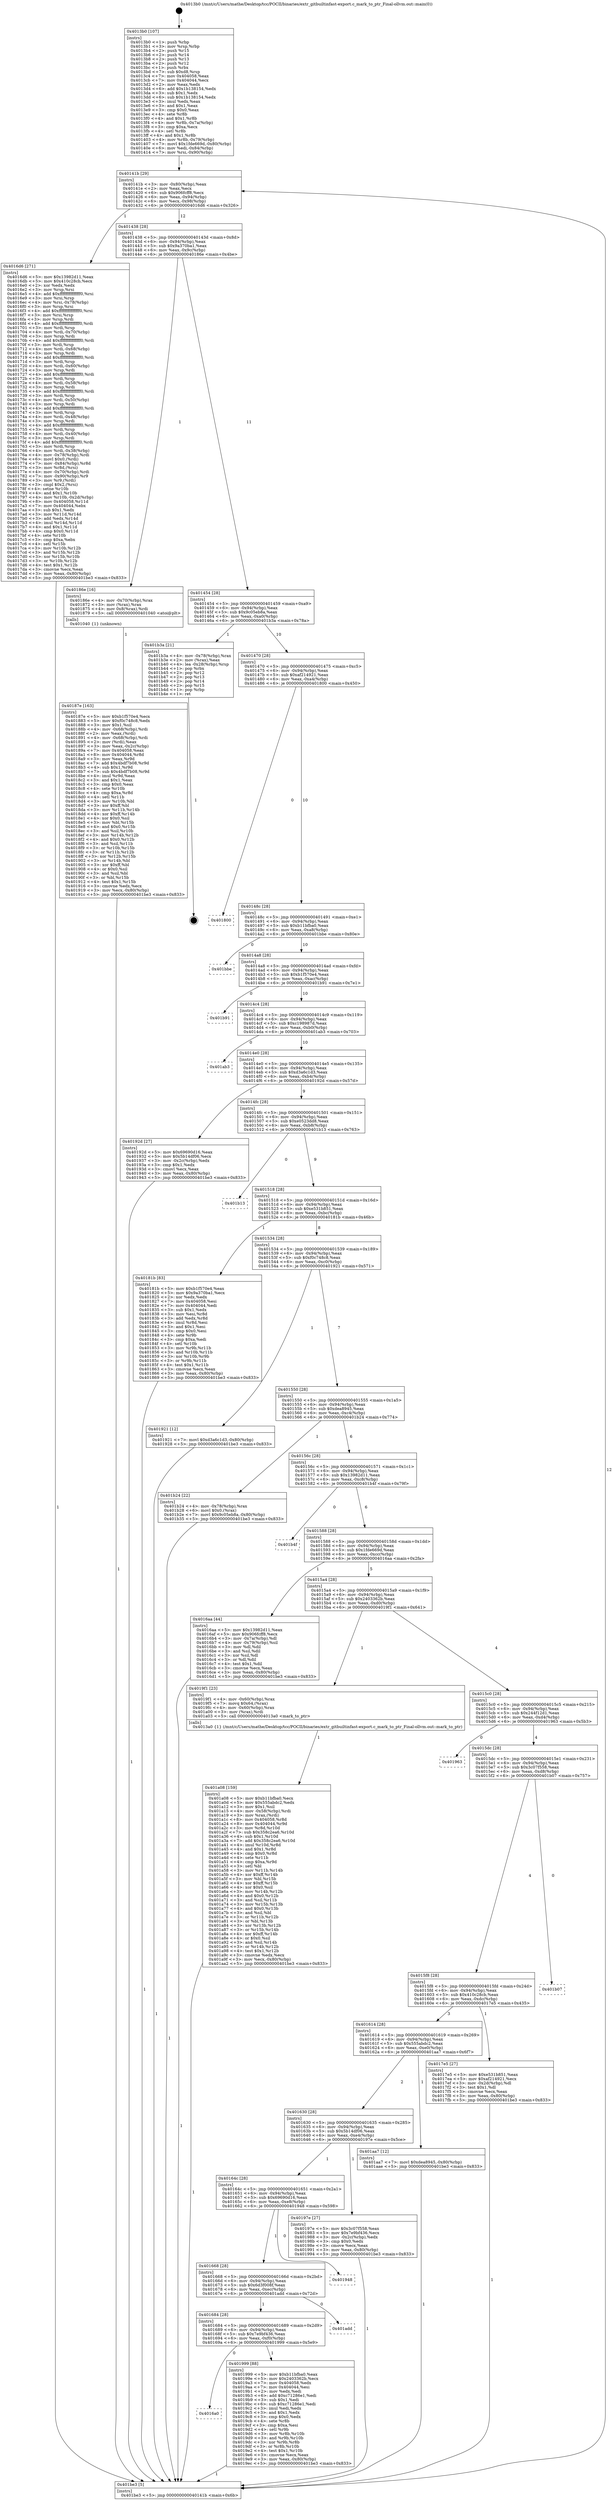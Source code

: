 digraph "0x4013b0" {
  label = "0x4013b0 (/mnt/c/Users/mathe/Desktop/tcc/POCII/binaries/extr_gitbuiltinfast-export.c_mark_to_ptr_Final-ollvm.out::main(0))"
  labelloc = "t"
  node[shape=record]

  Entry [label="",width=0.3,height=0.3,shape=circle,fillcolor=black,style=filled]
  "0x40141b" [label="{
     0x40141b [29]\l
     | [instrs]\l
     &nbsp;&nbsp;0x40141b \<+3\>: mov -0x80(%rbp),%eax\l
     &nbsp;&nbsp;0x40141e \<+2\>: mov %eax,%ecx\l
     &nbsp;&nbsp;0x401420 \<+6\>: sub $0x906fcff8,%ecx\l
     &nbsp;&nbsp;0x401426 \<+6\>: mov %eax,-0x94(%rbp)\l
     &nbsp;&nbsp;0x40142c \<+6\>: mov %ecx,-0x98(%rbp)\l
     &nbsp;&nbsp;0x401432 \<+6\>: je 00000000004016d6 \<main+0x326\>\l
  }"]
  "0x4016d6" [label="{
     0x4016d6 [271]\l
     | [instrs]\l
     &nbsp;&nbsp;0x4016d6 \<+5\>: mov $0x13982d11,%eax\l
     &nbsp;&nbsp;0x4016db \<+5\>: mov $0x410c28cb,%ecx\l
     &nbsp;&nbsp;0x4016e0 \<+2\>: xor %edx,%edx\l
     &nbsp;&nbsp;0x4016e2 \<+3\>: mov %rsp,%rsi\l
     &nbsp;&nbsp;0x4016e5 \<+4\>: add $0xfffffffffffffff0,%rsi\l
     &nbsp;&nbsp;0x4016e9 \<+3\>: mov %rsi,%rsp\l
     &nbsp;&nbsp;0x4016ec \<+4\>: mov %rsi,-0x78(%rbp)\l
     &nbsp;&nbsp;0x4016f0 \<+3\>: mov %rsp,%rsi\l
     &nbsp;&nbsp;0x4016f3 \<+4\>: add $0xfffffffffffffff0,%rsi\l
     &nbsp;&nbsp;0x4016f7 \<+3\>: mov %rsi,%rsp\l
     &nbsp;&nbsp;0x4016fa \<+3\>: mov %rsp,%rdi\l
     &nbsp;&nbsp;0x4016fd \<+4\>: add $0xfffffffffffffff0,%rdi\l
     &nbsp;&nbsp;0x401701 \<+3\>: mov %rdi,%rsp\l
     &nbsp;&nbsp;0x401704 \<+4\>: mov %rdi,-0x70(%rbp)\l
     &nbsp;&nbsp;0x401708 \<+3\>: mov %rsp,%rdi\l
     &nbsp;&nbsp;0x40170b \<+4\>: add $0xfffffffffffffff0,%rdi\l
     &nbsp;&nbsp;0x40170f \<+3\>: mov %rdi,%rsp\l
     &nbsp;&nbsp;0x401712 \<+4\>: mov %rdi,-0x68(%rbp)\l
     &nbsp;&nbsp;0x401716 \<+3\>: mov %rsp,%rdi\l
     &nbsp;&nbsp;0x401719 \<+4\>: add $0xfffffffffffffff0,%rdi\l
     &nbsp;&nbsp;0x40171d \<+3\>: mov %rdi,%rsp\l
     &nbsp;&nbsp;0x401720 \<+4\>: mov %rdi,-0x60(%rbp)\l
     &nbsp;&nbsp;0x401724 \<+3\>: mov %rsp,%rdi\l
     &nbsp;&nbsp;0x401727 \<+4\>: add $0xfffffffffffffff0,%rdi\l
     &nbsp;&nbsp;0x40172b \<+3\>: mov %rdi,%rsp\l
     &nbsp;&nbsp;0x40172e \<+4\>: mov %rdi,-0x58(%rbp)\l
     &nbsp;&nbsp;0x401732 \<+3\>: mov %rsp,%rdi\l
     &nbsp;&nbsp;0x401735 \<+4\>: add $0xfffffffffffffff0,%rdi\l
     &nbsp;&nbsp;0x401739 \<+3\>: mov %rdi,%rsp\l
     &nbsp;&nbsp;0x40173c \<+4\>: mov %rdi,-0x50(%rbp)\l
     &nbsp;&nbsp;0x401740 \<+3\>: mov %rsp,%rdi\l
     &nbsp;&nbsp;0x401743 \<+4\>: add $0xfffffffffffffff0,%rdi\l
     &nbsp;&nbsp;0x401747 \<+3\>: mov %rdi,%rsp\l
     &nbsp;&nbsp;0x40174a \<+4\>: mov %rdi,-0x48(%rbp)\l
     &nbsp;&nbsp;0x40174e \<+3\>: mov %rsp,%rdi\l
     &nbsp;&nbsp;0x401751 \<+4\>: add $0xfffffffffffffff0,%rdi\l
     &nbsp;&nbsp;0x401755 \<+3\>: mov %rdi,%rsp\l
     &nbsp;&nbsp;0x401758 \<+4\>: mov %rdi,-0x40(%rbp)\l
     &nbsp;&nbsp;0x40175c \<+3\>: mov %rsp,%rdi\l
     &nbsp;&nbsp;0x40175f \<+4\>: add $0xfffffffffffffff0,%rdi\l
     &nbsp;&nbsp;0x401763 \<+3\>: mov %rdi,%rsp\l
     &nbsp;&nbsp;0x401766 \<+4\>: mov %rdi,-0x38(%rbp)\l
     &nbsp;&nbsp;0x40176a \<+4\>: mov -0x78(%rbp),%rdi\l
     &nbsp;&nbsp;0x40176e \<+6\>: movl $0x0,(%rdi)\l
     &nbsp;&nbsp;0x401774 \<+7\>: mov -0x84(%rbp),%r8d\l
     &nbsp;&nbsp;0x40177b \<+3\>: mov %r8d,(%rsi)\l
     &nbsp;&nbsp;0x40177e \<+4\>: mov -0x70(%rbp),%rdi\l
     &nbsp;&nbsp;0x401782 \<+7\>: mov -0x90(%rbp),%r9\l
     &nbsp;&nbsp;0x401789 \<+3\>: mov %r9,(%rdi)\l
     &nbsp;&nbsp;0x40178c \<+3\>: cmpl $0x2,(%rsi)\l
     &nbsp;&nbsp;0x40178f \<+4\>: setne %r10b\l
     &nbsp;&nbsp;0x401793 \<+4\>: and $0x1,%r10b\l
     &nbsp;&nbsp;0x401797 \<+4\>: mov %r10b,-0x2d(%rbp)\l
     &nbsp;&nbsp;0x40179b \<+8\>: mov 0x404058,%r11d\l
     &nbsp;&nbsp;0x4017a3 \<+7\>: mov 0x404044,%ebx\l
     &nbsp;&nbsp;0x4017aa \<+3\>: sub $0x1,%edx\l
     &nbsp;&nbsp;0x4017ad \<+3\>: mov %r11d,%r14d\l
     &nbsp;&nbsp;0x4017b0 \<+3\>: add %edx,%r14d\l
     &nbsp;&nbsp;0x4017b3 \<+4\>: imul %r14d,%r11d\l
     &nbsp;&nbsp;0x4017b7 \<+4\>: and $0x1,%r11d\l
     &nbsp;&nbsp;0x4017bb \<+4\>: cmp $0x0,%r11d\l
     &nbsp;&nbsp;0x4017bf \<+4\>: sete %r10b\l
     &nbsp;&nbsp;0x4017c3 \<+3\>: cmp $0xa,%ebx\l
     &nbsp;&nbsp;0x4017c6 \<+4\>: setl %r15b\l
     &nbsp;&nbsp;0x4017ca \<+3\>: mov %r10b,%r12b\l
     &nbsp;&nbsp;0x4017cd \<+3\>: and %r15b,%r12b\l
     &nbsp;&nbsp;0x4017d0 \<+3\>: xor %r15b,%r10b\l
     &nbsp;&nbsp;0x4017d3 \<+3\>: or %r10b,%r12b\l
     &nbsp;&nbsp;0x4017d6 \<+4\>: test $0x1,%r12b\l
     &nbsp;&nbsp;0x4017da \<+3\>: cmovne %ecx,%eax\l
     &nbsp;&nbsp;0x4017dd \<+3\>: mov %eax,-0x80(%rbp)\l
     &nbsp;&nbsp;0x4017e0 \<+5\>: jmp 0000000000401be3 \<main+0x833\>\l
  }"]
  "0x401438" [label="{
     0x401438 [28]\l
     | [instrs]\l
     &nbsp;&nbsp;0x401438 \<+5\>: jmp 000000000040143d \<main+0x8d\>\l
     &nbsp;&nbsp;0x40143d \<+6\>: mov -0x94(%rbp),%eax\l
     &nbsp;&nbsp;0x401443 \<+5\>: sub $0x9a370ba1,%eax\l
     &nbsp;&nbsp;0x401448 \<+6\>: mov %eax,-0x9c(%rbp)\l
     &nbsp;&nbsp;0x40144e \<+6\>: je 000000000040186e \<main+0x4be\>\l
  }"]
  Exit [label="",width=0.3,height=0.3,shape=circle,fillcolor=black,style=filled,peripheries=2]
  "0x40186e" [label="{
     0x40186e [16]\l
     | [instrs]\l
     &nbsp;&nbsp;0x40186e \<+4\>: mov -0x70(%rbp),%rax\l
     &nbsp;&nbsp;0x401872 \<+3\>: mov (%rax),%rax\l
     &nbsp;&nbsp;0x401875 \<+4\>: mov 0x8(%rax),%rdi\l
     &nbsp;&nbsp;0x401879 \<+5\>: call 0000000000401040 \<atoi@plt\>\l
     | [calls]\l
     &nbsp;&nbsp;0x401040 \{1\} (unknown)\l
  }"]
  "0x401454" [label="{
     0x401454 [28]\l
     | [instrs]\l
     &nbsp;&nbsp;0x401454 \<+5\>: jmp 0000000000401459 \<main+0xa9\>\l
     &nbsp;&nbsp;0x401459 \<+6\>: mov -0x94(%rbp),%eax\l
     &nbsp;&nbsp;0x40145f \<+5\>: sub $0x9c05eb8a,%eax\l
     &nbsp;&nbsp;0x401464 \<+6\>: mov %eax,-0xa0(%rbp)\l
     &nbsp;&nbsp;0x40146a \<+6\>: je 0000000000401b3a \<main+0x78a\>\l
  }"]
  "0x401a08" [label="{
     0x401a08 [159]\l
     | [instrs]\l
     &nbsp;&nbsp;0x401a08 \<+5\>: mov $0xb11bfba0,%ecx\l
     &nbsp;&nbsp;0x401a0d \<+5\>: mov $0x555abdc2,%edx\l
     &nbsp;&nbsp;0x401a12 \<+3\>: mov $0x1,%sil\l
     &nbsp;&nbsp;0x401a15 \<+4\>: mov -0x58(%rbp),%rdi\l
     &nbsp;&nbsp;0x401a19 \<+3\>: mov %rax,(%rdi)\l
     &nbsp;&nbsp;0x401a1c \<+8\>: mov 0x404058,%r8d\l
     &nbsp;&nbsp;0x401a24 \<+8\>: mov 0x404044,%r9d\l
     &nbsp;&nbsp;0x401a2c \<+3\>: mov %r8d,%r10d\l
     &nbsp;&nbsp;0x401a2f \<+7\>: sub $0x358c2ea6,%r10d\l
     &nbsp;&nbsp;0x401a36 \<+4\>: sub $0x1,%r10d\l
     &nbsp;&nbsp;0x401a3a \<+7\>: add $0x358c2ea6,%r10d\l
     &nbsp;&nbsp;0x401a41 \<+4\>: imul %r10d,%r8d\l
     &nbsp;&nbsp;0x401a45 \<+4\>: and $0x1,%r8d\l
     &nbsp;&nbsp;0x401a49 \<+4\>: cmp $0x0,%r8d\l
     &nbsp;&nbsp;0x401a4d \<+4\>: sete %r11b\l
     &nbsp;&nbsp;0x401a51 \<+4\>: cmp $0xa,%r9d\l
     &nbsp;&nbsp;0x401a55 \<+3\>: setl %bl\l
     &nbsp;&nbsp;0x401a58 \<+3\>: mov %r11b,%r14b\l
     &nbsp;&nbsp;0x401a5b \<+4\>: xor $0xff,%r14b\l
     &nbsp;&nbsp;0x401a5f \<+3\>: mov %bl,%r15b\l
     &nbsp;&nbsp;0x401a62 \<+4\>: xor $0xff,%r15b\l
     &nbsp;&nbsp;0x401a66 \<+4\>: xor $0x0,%sil\l
     &nbsp;&nbsp;0x401a6a \<+3\>: mov %r14b,%r12b\l
     &nbsp;&nbsp;0x401a6d \<+4\>: and $0x0,%r12b\l
     &nbsp;&nbsp;0x401a71 \<+3\>: and %sil,%r11b\l
     &nbsp;&nbsp;0x401a74 \<+3\>: mov %r15b,%r13b\l
     &nbsp;&nbsp;0x401a77 \<+4\>: and $0x0,%r13b\l
     &nbsp;&nbsp;0x401a7b \<+3\>: and %sil,%bl\l
     &nbsp;&nbsp;0x401a7e \<+3\>: or %r11b,%r12b\l
     &nbsp;&nbsp;0x401a81 \<+3\>: or %bl,%r13b\l
     &nbsp;&nbsp;0x401a84 \<+3\>: xor %r13b,%r12b\l
     &nbsp;&nbsp;0x401a87 \<+3\>: or %r15b,%r14b\l
     &nbsp;&nbsp;0x401a8a \<+4\>: xor $0xff,%r14b\l
     &nbsp;&nbsp;0x401a8e \<+4\>: or $0x0,%sil\l
     &nbsp;&nbsp;0x401a92 \<+3\>: and %sil,%r14b\l
     &nbsp;&nbsp;0x401a95 \<+3\>: or %r14b,%r12b\l
     &nbsp;&nbsp;0x401a98 \<+4\>: test $0x1,%r12b\l
     &nbsp;&nbsp;0x401a9c \<+3\>: cmovne %edx,%ecx\l
     &nbsp;&nbsp;0x401a9f \<+3\>: mov %ecx,-0x80(%rbp)\l
     &nbsp;&nbsp;0x401aa2 \<+5\>: jmp 0000000000401be3 \<main+0x833\>\l
  }"]
  "0x401b3a" [label="{
     0x401b3a [21]\l
     | [instrs]\l
     &nbsp;&nbsp;0x401b3a \<+4\>: mov -0x78(%rbp),%rax\l
     &nbsp;&nbsp;0x401b3e \<+2\>: mov (%rax),%eax\l
     &nbsp;&nbsp;0x401b40 \<+4\>: lea -0x28(%rbp),%rsp\l
     &nbsp;&nbsp;0x401b44 \<+1\>: pop %rbx\l
     &nbsp;&nbsp;0x401b45 \<+2\>: pop %r12\l
     &nbsp;&nbsp;0x401b47 \<+2\>: pop %r13\l
     &nbsp;&nbsp;0x401b49 \<+2\>: pop %r14\l
     &nbsp;&nbsp;0x401b4b \<+2\>: pop %r15\l
     &nbsp;&nbsp;0x401b4d \<+1\>: pop %rbp\l
     &nbsp;&nbsp;0x401b4e \<+1\>: ret\l
  }"]
  "0x401470" [label="{
     0x401470 [28]\l
     | [instrs]\l
     &nbsp;&nbsp;0x401470 \<+5\>: jmp 0000000000401475 \<main+0xc5\>\l
     &nbsp;&nbsp;0x401475 \<+6\>: mov -0x94(%rbp),%eax\l
     &nbsp;&nbsp;0x40147b \<+5\>: sub $0xaf214921,%eax\l
     &nbsp;&nbsp;0x401480 \<+6\>: mov %eax,-0xa4(%rbp)\l
     &nbsp;&nbsp;0x401486 \<+6\>: je 0000000000401800 \<main+0x450\>\l
  }"]
  "0x4016a0" [label="{
     0x4016a0\l
  }", style=dashed]
  "0x401800" [label="{
     0x401800\l
  }", style=dashed]
  "0x40148c" [label="{
     0x40148c [28]\l
     | [instrs]\l
     &nbsp;&nbsp;0x40148c \<+5\>: jmp 0000000000401491 \<main+0xe1\>\l
     &nbsp;&nbsp;0x401491 \<+6\>: mov -0x94(%rbp),%eax\l
     &nbsp;&nbsp;0x401497 \<+5\>: sub $0xb11bfba0,%eax\l
     &nbsp;&nbsp;0x40149c \<+6\>: mov %eax,-0xa8(%rbp)\l
     &nbsp;&nbsp;0x4014a2 \<+6\>: je 0000000000401bbe \<main+0x80e\>\l
  }"]
  "0x401999" [label="{
     0x401999 [88]\l
     | [instrs]\l
     &nbsp;&nbsp;0x401999 \<+5\>: mov $0xb11bfba0,%eax\l
     &nbsp;&nbsp;0x40199e \<+5\>: mov $0x2403362b,%ecx\l
     &nbsp;&nbsp;0x4019a3 \<+7\>: mov 0x404058,%edx\l
     &nbsp;&nbsp;0x4019aa \<+7\>: mov 0x404044,%esi\l
     &nbsp;&nbsp;0x4019b1 \<+2\>: mov %edx,%edi\l
     &nbsp;&nbsp;0x4019b3 \<+6\>: add $0xc71286e1,%edi\l
     &nbsp;&nbsp;0x4019b9 \<+3\>: sub $0x1,%edi\l
     &nbsp;&nbsp;0x4019bc \<+6\>: sub $0xc71286e1,%edi\l
     &nbsp;&nbsp;0x4019c2 \<+3\>: imul %edi,%edx\l
     &nbsp;&nbsp;0x4019c5 \<+3\>: and $0x1,%edx\l
     &nbsp;&nbsp;0x4019c8 \<+3\>: cmp $0x0,%edx\l
     &nbsp;&nbsp;0x4019cb \<+4\>: sete %r8b\l
     &nbsp;&nbsp;0x4019cf \<+3\>: cmp $0xa,%esi\l
     &nbsp;&nbsp;0x4019d2 \<+4\>: setl %r9b\l
     &nbsp;&nbsp;0x4019d6 \<+3\>: mov %r8b,%r10b\l
     &nbsp;&nbsp;0x4019d9 \<+3\>: and %r9b,%r10b\l
     &nbsp;&nbsp;0x4019dc \<+3\>: xor %r9b,%r8b\l
     &nbsp;&nbsp;0x4019df \<+3\>: or %r8b,%r10b\l
     &nbsp;&nbsp;0x4019e2 \<+4\>: test $0x1,%r10b\l
     &nbsp;&nbsp;0x4019e6 \<+3\>: cmovne %ecx,%eax\l
     &nbsp;&nbsp;0x4019e9 \<+3\>: mov %eax,-0x80(%rbp)\l
     &nbsp;&nbsp;0x4019ec \<+5\>: jmp 0000000000401be3 \<main+0x833\>\l
  }"]
  "0x401bbe" [label="{
     0x401bbe\l
  }", style=dashed]
  "0x4014a8" [label="{
     0x4014a8 [28]\l
     | [instrs]\l
     &nbsp;&nbsp;0x4014a8 \<+5\>: jmp 00000000004014ad \<main+0xfd\>\l
     &nbsp;&nbsp;0x4014ad \<+6\>: mov -0x94(%rbp),%eax\l
     &nbsp;&nbsp;0x4014b3 \<+5\>: sub $0xb1f570e4,%eax\l
     &nbsp;&nbsp;0x4014b8 \<+6\>: mov %eax,-0xac(%rbp)\l
     &nbsp;&nbsp;0x4014be \<+6\>: je 0000000000401b91 \<main+0x7e1\>\l
  }"]
  "0x401684" [label="{
     0x401684 [28]\l
     | [instrs]\l
     &nbsp;&nbsp;0x401684 \<+5\>: jmp 0000000000401689 \<main+0x2d9\>\l
     &nbsp;&nbsp;0x401689 \<+6\>: mov -0x94(%rbp),%eax\l
     &nbsp;&nbsp;0x40168f \<+5\>: sub $0x7e9bf436,%eax\l
     &nbsp;&nbsp;0x401694 \<+6\>: mov %eax,-0xf0(%rbp)\l
     &nbsp;&nbsp;0x40169a \<+6\>: je 0000000000401999 \<main+0x5e9\>\l
  }"]
  "0x401b91" [label="{
     0x401b91\l
  }", style=dashed]
  "0x4014c4" [label="{
     0x4014c4 [28]\l
     | [instrs]\l
     &nbsp;&nbsp;0x4014c4 \<+5\>: jmp 00000000004014c9 \<main+0x119\>\l
     &nbsp;&nbsp;0x4014c9 \<+6\>: mov -0x94(%rbp),%eax\l
     &nbsp;&nbsp;0x4014cf \<+5\>: sub $0xc198987d,%eax\l
     &nbsp;&nbsp;0x4014d4 \<+6\>: mov %eax,-0xb0(%rbp)\l
     &nbsp;&nbsp;0x4014da \<+6\>: je 0000000000401ab3 \<main+0x703\>\l
  }"]
  "0x401add" [label="{
     0x401add\l
  }", style=dashed]
  "0x401ab3" [label="{
     0x401ab3\l
  }", style=dashed]
  "0x4014e0" [label="{
     0x4014e0 [28]\l
     | [instrs]\l
     &nbsp;&nbsp;0x4014e0 \<+5\>: jmp 00000000004014e5 \<main+0x135\>\l
     &nbsp;&nbsp;0x4014e5 \<+6\>: mov -0x94(%rbp),%eax\l
     &nbsp;&nbsp;0x4014eb \<+5\>: sub $0xd3a6c1d3,%eax\l
     &nbsp;&nbsp;0x4014f0 \<+6\>: mov %eax,-0xb4(%rbp)\l
     &nbsp;&nbsp;0x4014f6 \<+6\>: je 000000000040192d \<main+0x57d\>\l
  }"]
  "0x401668" [label="{
     0x401668 [28]\l
     | [instrs]\l
     &nbsp;&nbsp;0x401668 \<+5\>: jmp 000000000040166d \<main+0x2bd\>\l
     &nbsp;&nbsp;0x40166d \<+6\>: mov -0x94(%rbp),%eax\l
     &nbsp;&nbsp;0x401673 \<+5\>: sub $0x6d3f008f,%eax\l
     &nbsp;&nbsp;0x401678 \<+6\>: mov %eax,-0xec(%rbp)\l
     &nbsp;&nbsp;0x40167e \<+6\>: je 0000000000401add \<main+0x72d\>\l
  }"]
  "0x40192d" [label="{
     0x40192d [27]\l
     | [instrs]\l
     &nbsp;&nbsp;0x40192d \<+5\>: mov $0x69690d16,%eax\l
     &nbsp;&nbsp;0x401932 \<+5\>: mov $0x5b14df06,%ecx\l
     &nbsp;&nbsp;0x401937 \<+3\>: mov -0x2c(%rbp),%edx\l
     &nbsp;&nbsp;0x40193a \<+3\>: cmp $0x1,%edx\l
     &nbsp;&nbsp;0x40193d \<+3\>: cmovl %ecx,%eax\l
     &nbsp;&nbsp;0x401940 \<+3\>: mov %eax,-0x80(%rbp)\l
     &nbsp;&nbsp;0x401943 \<+5\>: jmp 0000000000401be3 \<main+0x833\>\l
  }"]
  "0x4014fc" [label="{
     0x4014fc [28]\l
     | [instrs]\l
     &nbsp;&nbsp;0x4014fc \<+5\>: jmp 0000000000401501 \<main+0x151\>\l
     &nbsp;&nbsp;0x401501 \<+6\>: mov -0x94(%rbp),%eax\l
     &nbsp;&nbsp;0x401507 \<+5\>: sub $0xe0523dd8,%eax\l
     &nbsp;&nbsp;0x40150c \<+6\>: mov %eax,-0xb8(%rbp)\l
     &nbsp;&nbsp;0x401512 \<+6\>: je 0000000000401b13 \<main+0x763\>\l
  }"]
  "0x401948" [label="{
     0x401948\l
  }", style=dashed]
  "0x401b13" [label="{
     0x401b13\l
  }", style=dashed]
  "0x401518" [label="{
     0x401518 [28]\l
     | [instrs]\l
     &nbsp;&nbsp;0x401518 \<+5\>: jmp 000000000040151d \<main+0x16d\>\l
     &nbsp;&nbsp;0x40151d \<+6\>: mov -0x94(%rbp),%eax\l
     &nbsp;&nbsp;0x401523 \<+5\>: sub $0xe531b851,%eax\l
     &nbsp;&nbsp;0x401528 \<+6\>: mov %eax,-0xbc(%rbp)\l
     &nbsp;&nbsp;0x40152e \<+6\>: je 000000000040181b \<main+0x46b\>\l
  }"]
  "0x40164c" [label="{
     0x40164c [28]\l
     | [instrs]\l
     &nbsp;&nbsp;0x40164c \<+5\>: jmp 0000000000401651 \<main+0x2a1\>\l
     &nbsp;&nbsp;0x401651 \<+6\>: mov -0x94(%rbp),%eax\l
     &nbsp;&nbsp;0x401657 \<+5\>: sub $0x69690d16,%eax\l
     &nbsp;&nbsp;0x40165c \<+6\>: mov %eax,-0xe8(%rbp)\l
     &nbsp;&nbsp;0x401662 \<+6\>: je 0000000000401948 \<main+0x598\>\l
  }"]
  "0x40181b" [label="{
     0x40181b [83]\l
     | [instrs]\l
     &nbsp;&nbsp;0x40181b \<+5\>: mov $0xb1f570e4,%eax\l
     &nbsp;&nbsp;0x401820 \<+5\>: mov $0x9a370ba1,%ecx\l
     &nbsp;&nbsp;0x401825 \<+2\>: xor %edx,%edx\l
     &nbsp;&nbsp;0x401827 \<+7\>: mov 0x404058,%esi\l
     &nbsp;&nbsp;0x40182e \<+7\>: mov 0x404044,%edi\l
     &nbsp;&nbsp;0x401835 \<+3\>: sub $0x1,%edx\l
     &nbsp;&nbsp;0x401838 \<+3\>: mov %esi,%r8d\l
     &nbsp;&nbsp;0x40183b \<+3\>: add %edx,%r8d\l
     &nbsp;&nbsp;0x40183e \<+4\>: imul %r8d,%esi\l
     &nbsp;&nbsp;0x401842 \<+3\>: and $0x1,%esi\l
     &nbsp;&nbsp;0x401845 \<+3\>: cmp $0x0,%esi\l
     &nbsp;&nbsp;0x401848 \<+4\>: sete %r9b\l
     &nbsp;&nbsp;0x40184c \<+3\>: cmp $0xa,%edi\l
     &nbsp;&nbsp;0x40184f \<+4\>: setl %r10b\l
     &nbsp;&nbsp;0x401853 \<+3\>: mov %r9b,%r11b\l
     &nbsp;&nbsp;0x401856 \<+3\>: and %r10b,%r11b\l
     &nbsp;&nbsp;0x401859 \<+3\>: xor %r10b,%r9b\l
     &nbsp;&nbsp;0x40185c \<+3\>: or %r9b,%r11b\l
     &nbsp;&nbsp;0x40185f \<+4\>: test $0x1,%r11b\l
     &nbsp;&nbsp;0x401863 \<+3\>: cmovne %ecx,%eax\l
     &nbsp;&nbsp;0x401866 \<+3\>: mov %eax,-0x80(%rbp)\l
     &nbsp;&nbsp;0x401869 \<+5\>: jmp 0000000000401be3 \<main+0x833\>\l
  }"]
  "0x401534" [label="{
     0x401534 [28]\l
     | [instrs]\l
     &nbsp;&nbsp;0x401534 \<+5\>: jmp 0000000000401539 \<main+0x189\>\l
     &nbsp;&nbsp;0x401539 \<+6\>: mov -0x94(%rbp),%eax\l
     &nbsp;&nbsp;0x40153f \<+5\>: sub $0xf0c748c8,%eax\l
     &nbsp;&nbsp;0x401544 \<+6\>: mov %eax,-0xc0(%rbp)\l
     &nbsp;&nbsp;0x40154a \<+6\>: je 0000000000401921 \<main+0x571\>\l
  }"]
  "0x40197e" [label="{
     0x40197e [27]\l
     | [instrs]\l
     &nbsp;&nbsp;0x40197e \<+5\>: mov $0x3c07f558,%eax\l
     &nbsp;&nbsp;0x401983 \<+5\>: mov $0x7e9bf436,%ecx\l
     &nbsp;&nbsp;0x401988 \<+3\>: mov -0x2c(%rbp),%edx\l
     &nbsp;&nbsp;0x40198b \<+3\>: cmp $0x0,%edx\l
     &nbsp;&nbsp;0x40198e \<+3\>: cmove %ecx,%eax\l
     &nbsp;&nbsp;0x401991 \<+3\>: mov %eax,-0x80(%rbp)\l
     &nbsp;&nbsp;0x401994 \<+5\>: jmp 0000000000401be3 \<main+0x833\>\l
  }"]
  "0x401921" [label="{
     0x401921 [12]\l
     | [instrs]\l
     &nbsp;&nbsp;0x401921 \<+7\>: movl $0xd3a6c1d3,-0x80(%rbp)\l
     &nbsp;&nbsp;0x401928 \<+5\>: jmp 0000000000401be3 \<main+0x833\>\l
  }"]
  "0x401550" [label="{
     0x401550 [28]\l
     | [instrs]\l
     &nbsp;&nbsp;0x401550 \<+5\>: jmp 0000000000401555 \<main+0x1a5\>\l
     &nbsp;&nbsp;0x401555 \<+6\>: mov -0x94(%rbp),%eax\l
     &nbsp;&nbsp;0x40155b \<+5\>: sub $0xdea8945,%eax\l
     &nbsp;&nbsp;0x401560 \<+6\>: mov %eax,-0xc4(%rbp)\l
     &nbsp;&nbsp;0x401566 \<+6\>: je 0000000000401b24 \<main+0x774\>\l
  }"]
  "0x401630" [label="{
     0x401630 [28]\l
     | [instrs]\l
     &nbsp;&nbsp;0x401630 \<+5\>: jmp 0000000000401635 \<main+0x285\>\l
     &nbsp;&nbsp;0x401635 \<+6\>: mov -0x94(%rbp),%eax\l
     &nbsp;&nbsp;0x40163b \<+5\>: sub $0x5b14df06,%eax\l
     &nbsp;&nbsp;0x401640 \<+6\>: mov %eax,-0xe4(%rbp)\l
     &nbsp;&nbsp;0x401646 \<+6\>: je 000000000040197e \<main+0x5ce\>\l
  }"]
  "0x401b24" [label="{
     0x401b24 [22]\l
     | [instrs]\l
     &nbsp;&nbsp;0x401b24 \<+4\>: mov -0x78(%rbp),%rax\l
     &nbsp;&nbsp;0x401b28 \<+6\>: movl $0x0,(%rax)\l
     &nbsp;&nbsp;0x401b2e \<+7\>: movl $0x9c05eb8a,-0x80(%rbp)\l
     &nbsp;&nbsp;0x401b35 \<+5\>: jmp 0000000000401be3 \<main+0x833\>\l
  }"]
  "0x40156c" [label="{
     0x40156c [28]\l
     | [instrs]\l
     &nbsp;&nbsp;0x40156c \<+5\>: jmp 0000000000401571 \<main+0x1c1\>\l
     &nbsp;&nbsp;0x401571 \<+6\>: mov -0x94(%rbp),%eax\l
     &nbsp;&nbsp;0x401577 \<+5\>: sub $0x13982d11,%eax\l
     &nbsp;&nbsp;0x40157c \<+6\>: mov %eax,-0xc8(%rbp)\l
     &nbsp;&nbsp;0x401582 \<+6\>: je 0000000000401b4f \<main+0x79f\>\l
  }"]
  "0x401aa7" [label="{
     0x401aa7 [12]\l
     | [instrs]\l
     &nbsp;&nbsp;0x401aa7 \<+7\>: movl $0xdea8945,-0x80(%rbp)\l
     &nbsp;&nbsp;0x401aae \<+5\>: jmp 0000000000401be3 \<main+0x833\>\l
  }"]
  "0x401b4f" [label="{
     0x401b4f\l
  }", style=dashed]
  "0x401588" [label="{
     0x401588 [28]\l
     | [instrs]\l
     &nbsp;&nbsp;0x401588 \<+5\>: jmp 000000000040158d \<main+0x1dd\>\l
     &nbsp;&nbsp;0x40158d \<+6\>: mov -0x94(%rbp),%eax\l
     &nbsp;&nbsp;0x401593 \<+5\>: sub $0x1fde669d,%eax\l
     &nbsp;&nbsp;0x401598 \<+6\>: mov %eax,-0xcc(%rbp)\l
     &nbsp;&nbsp;0x40159e \<+6\>: je 00000000004016aa \<main+0x2fa\>\l
  }"]
  "0x40187e" [label="{
     0x40187e [163]\l
     | [instrs]\l
     &nbsp;&nbsp;0x40187e \<+5\>: mov $0xb1f570e4,%ecx\l
     &nbsp;&nbsp;0x401883 \<+5\>: mov $0xf0c748c8,%edx\l
     &nbsp;&nbsp;0x401888 \<+3\>: mov $0x1,%sil\l
     &nbsp;&nbsp;0x40188b \<+4\>: mov -0x68(%rbp),%rdi\l
     &nbsp;&nbsp;0x40188f \<+2\>: mov %eax,(%rdi)\l
     &nbsp;&nbsp;0x401891 \<+4\>: mov -0x68(%rbp),%rdi\l
     &nbsp;&nbsp;0x401895 \<+2\>: mov (%rdi),%eax\l
     &nbsp;&nbsp;0x401897 \<+3\>: mov %eax,-0x2c(%rbp)\l
     &nbsp;&nbsp;0x40189a \<+7\>: mov 0x404058,%eax\l
     &nbsp;&nbsp;0x4018a1 \<+8\>: mov 0x404044,%r8d\l
     &nbsp;&nbsp;0x4018a9 \<+3\>: mov %eax,%r9d\l
     &nbsp;&nbsp;0x4018ac \<+7\>: add $0x4bdf7b08,%r9d\l
     &nbsp;&nbsp;0x4018b3 \<+4\>: sub $0x1,%r9d\l
     &nbsp;&nbsp;0x4018b7 \<+7\>: sub $0x4bdf7b08,%r9d\l
     &nbsp;&nbsp;0x4018be \<+4\>: imul %r9d,%eax\l
     &nbsp;&nbsp;0x4018c2 \<+3\>: and $0x1,%eax\l
     &nbsp;&nbsp;0x4018c5 \<+3\>: cmp $0x0,%eax\l
     &nbsp;&nbsp;0x4018c8 \<+4\>: sete %r10b\l
     &nbsp;&nbsp;0x4018cc \<+4\>: cmp $0xa,%r8d\l
     &nbsp;&nbsp;0x4018d0 \<+4\>: setl %r11b\l
     &nbsp;&nbsp;0x4018d4 \<+3\>: mov %r10b,%bl\l
     &nbsp;&nbsp;0x4018d7 \<+3\>: xor $0xff,%bl\l
     &nbsp;&nbsp;0x4018da \<+3\>: mov %r11b,%r14b\l
     &nbsp;&nbsp;0x4018dd \<+4\>: xor $0xff,%r14b\l
     &nbsp;&nbsp;0x4018e1 \<+4\>: xor $0x0,%sil\l
     &nbsp;&nbsp;0x4018e5 \<+3\>: mov %bl,%r15b\l
     &nbsp;&nbsp;0x4018e8 \<+4\>: and $0x0,%r15b\l
     &nbsp;&nbsp;0x4018ec \<+3\>: and %sil,%r10b\l
     &nbsp;&nbsp;0x4018ef \<+3\>: mov %r14b,%r12b\l
     &nbsp;&nbsp;0x4018f2 \<+4\>: and $0x0,%r12b\l
     &nbsp;&nbsp;0x4018f6 \<+3\>: and %sil,%r11b\l
     &nbsp;&nbsp;0x4018f9 \<+3\>: or %r10b,%r15b\l
     &nbsp;&nbsp;0x4018fc \<+3\>: or %r11b,%r12b\l
     &nbsp;&nbsp;0x4018ff \<+3\>: xor %r12b,%r15b\l
     &nbsp;&nbsp;0x401902 \<+3\>: or %r14b,%bl\l
     &nbsp;&nbsp;0x401905 \<+3\>: xor $0xff,%bl\l
     &nbsp;&nbsp;0x401908 \<+4\>: or $0x0,%sil\l
     &nbsp;&nbsp;0x40190c \<+3\>: and %sil,%bl\l
     &nbsp;&nbsp;0x40190f \<+3\>: or %bl,%r15b\l
     &nbsp;&nbsp;0x401912 \<+4\>: test $0x1,%r15b\l
     &nbsp;&nbsp;0x401916 \<+3\>: cmovne %edx,%ecx\l
     &nbsp;&nbsp;0x401919 \<+3\>: mov %ecx,-0x80(%rbp)\l
     &nbsp;&nbsp;0x40191c \<+5\>: jmp 0000000000401be3 \<main+0x833\>\l
  }"]
  "0x4016aa" [label="{
     0x4016aa [44]\l
     | [instrs]\l
     &nbsp;&nbsp;0x4016aa \<+5\>: mov $0x13982d11,%eax\l
     &nbsp;&nbsp;0x4016af \<+5\>: mov $0x906fcff8,%ecx\l
     &nbsp;&nbsp;0x4016b4 \<+3\>: mov -0x7a(%rbp),%dl\l
     &nbsp;&nbsp;0x4016b7 \<+4\>: mov -0x79(%rbp),%sil\l
     &nbsp;&nbsp;0x4016bb \<+3\>: mov %dl,%dil\l
     &nbsp;&nbsp;0x4016be \<+3\>: and %sil,%dil\l
     &nbsp;&nbsp;0x4016c1 \<+3\>: xor %sil,%dl\l
     &nbsp;&nbsp;0x4016c4 \<+3\>: or %dl,%dil\l
     &nbsp;&nbsp;0x4016c7 \<+4\>: test $0x1,%dil\l
     &nbsp;&nbsp;0x4016cb \<+3\>: cmovne %ecx,%eax\l
     &nbsp;&nbsp;0x4016ce \<+3\>: mov %eax,-0x80(%rbp)\l
     &nbsp;&nbsp;0x4016d1 \<+5\>: jmp 0000000000401be3 \<main+0x833\>\l
  }"]
  "0x4015a4" [label="{
     0x4015a4 [28]\l
     | [instrs]\l
     &nbsp;&nbsp;0x4015a4 \<+5\>: jmp 00000000004015a9 \<main+0x1f9\>\l
     &nbsp;&nbsp;0x4015a9 \<+6\>: mov -0x94(%rbp),%eax\l
     &nbsp;&nbsp;0x4015af \<+5\>: sub $0x2403362b,%eax\l
     &nbsp;&nbsp;0x4015b4 \<+6\>: mov %eax,-0xd0(%rbp)\l
     &nbsp;&nbsp;0x4015ba \<+6\>: je 00000000004019f1 \<main+0x641\>\l
  }"]
  "0x401be3" [label="{
     0x401be3 [5]\l
     | [instrs]\l
     &nbsp;&nbsp;0x401be3 \<+5\>: jmp 000000000040141b \<main+0x6b\>\l
  }"]
  "0x4013b0" [label="{
     0x4013b0 [107]\l
     | [instrs]\l
     &nbsp;&nbsp;0x4013b0 \<+1\>: push %rbp\l
     &nbsp;&nbsp;0x4013b1 \<+3\>: mov %rsp,%rbp\l
     &nbsp;&nbsp;0x4013b4 \<+2\>: push %r15\l
     &nbsp;&nbsp;0x4013b6 \<+2\>: push %r14\l
     &nbsp;&nbsp;0x4013b8 \<+2\>: push %r13\l
     &nbsp;&nbsp;0x4013ba \<+2\>: push %r12\l
     &nbsp;&nbsp;0x4013bc \<+1\>: push %rbx\l
     &nbsp;&nbsp;0x4013bd \<+7\>: sub $0xd8,%rsp\l
     &nbsp;&nbsp;0x4013c4 \<+7\>: mov 0x404058,%eax\l
     &nbsp;&nbsp;0x4013cb \<+7\>: mov 0x404044,%ecx\l
     &nbsp;&nbsp;0x4013d2 \<+2\>: mov %eax,%edx\l
     &nbsp;&nbsp;0x4013d4 \<+6\>: add $0x1b138154,%edx\l
     &nbsp;&nbsp;0x4013da \<+3\>: sub $0x1,%edx\l
     &nbsp;&nbsp;0x4013dd \<+6\>: sub $0x1b138154,%edx\l
     &nbsp;&nbsp;0x4013e3 \<+3\>: imul %edx,%eax\l
     &nbsp;&nbsp;0x4013e6 \<+3\>: and $0x1,%eax\l
     &nbsp;&nbsp;0x4013e9 \<+3\>: cmp $0x0,%eax\l
     &nbsp;&nbsp;0x4013ec \<+4\>: sete %r8b\l
     &nbsp;&nbsp;0x4013f0 \<+4\>: and $0x1,%r8b\l
     &nbsp;&nbsp;0x4013f4 \<+4\>: mov %r8b,-0x7a(%rbp)\l
     &nbsp;&nbsp;0x4013f8 \<+3\>: cmp $0xa,%ecx\l
     &nbsp;&nbsp;0x4013fb \<+4\>: setl %r8b\l
     &nbsp;&nbsp;0x4013ff \<+4\>: and $0x1,%r8b\l
     &nbsp;&nbsp;0x401403 \<+4\>: mov %r8b,-0x79(%rbp)\l
     &nbsp;&nbsp;0x401407 \<+7\>: movl $0x1fde669d,-0x80(%rbp)\l
     &nbsp;&nbsp;0x40140e \<+6\>: mov %edi,-0x84(%rbp)\l
     &nbsp;&nbsp;0x401414 \<+7\>: mov %rsi,-0x90(%rbp)\l
  }"]
  "0x401614" [label="{
     0x401614 [28]\l
     | [instrs]\l
     &nbsp;&nbsp;0x401614 \<+5\>: jmp 0000000000401619 \<main+0x269\>\l
     &nbsp;&nbsp;0x401619 \<+6\>: mov -0x94(%rbp),%eax\l
     &nbsp;&nbsp;0x40161f \<+5\>: sub $0x555abdc2,%eax\l
     &nbsp;&nbsp;0x401624 \<+6\>: mov %eax,-0xe0(%rbp)\l
     &nbsp;&nbsp;0x40162a \<+6\>: je 0000000000401aa7 \<main+0x6f7\>\l
  }"]
  "0x4017e5" [label="{
     0x4017e5 [27]\l
     | [instrs]\l
     &nbsp;&nbsp;0x4017e5 \<+5\>: mov $0xe531b851,%eax\l
     &nbsp;&nbsp;0x4017ea \<+5\>: mov $0xaf214921,%ecx\l
     &nbsp;&nbsp;0x4017ef \<+3\>: mov -0x2d(%rbp),%dl\l
     &nbsp;&nbsp;0x4017f2 \<+3\>: test $0x1,%dl\l
     &nbsp;&nbsp;0x4017f5 \<+3\>: cmovne %ecx,%eax\l
     &nbsp;&nbsp;0x4017f8 \<+3\>: mov %eax,-0x80(%rbp)\l
     &nbsp;&nbsp;0x4017fb \<+5\>: jmp 0000000000401be3 \<main+0x833\>\l
  }"]
  "0x4019f1" [label="{
     0x4019f1 [23]\l
     | [instrs]\l
     &nbsp;&nbsp;0x4019f1 \<+4\>: mov -0x60(%rbp),%rax\l
     &nbsp;&nbsp;0x4019f5 \<+7\>: movq $0x64,(%rax)\l
     &nbsp;&nbsp;0x4019fc \<+4\>: mov -0x60(%rbp),%rax\l
     &nbsp;&nbsp;0x401a00 \<+3\>: mov (%rax),%rdi\l
     &nbsp;&nbsp;0x401a03 \<+5\>: call 00000000004013a0 \<mark_to_ptr\>\l
     | [calls]\l
     &nbsp;&nbsp;0x4013a0 \{1\} (/mnt/c/Users/mathe/Desktop/tcc/POCII/binaries/extr_gitbuiltinfast-export.c_mark_to_ptr_Final-ollvm.out::mark_to_ptr)\l
  }"]
  "0x4015c0" [label="{
     0x4015c0 [28]\l
     | [instrs]\l
     &nbsp;&nbsp;0x4015c0 \<+5\>: jmp 00000000004015c5 \<main+0x215\>\l
     &nbsp;&nbsp;0x4015c5 \<+6\>: mov -0x94(%rbp),%eax\l
     &nbsp;&nbsp;0x4015cb \<+5\>: sub $0x244f12d1,%eax\l
     &nbsp;&nbsp;0x4015d0 \<+6\>: mov %eax,-0xd4(%rbp)\l
     &nbsp;&nbsp;0x4015d6 \<+6\>: je 0000000000401963 \<main+0x5b3\>\l
  }"]
  "0x4015f8" [label="{
     0x4015f8 [28]\l
     | [instrs]\l
     &nbsp;&nbsp;0x4015f8 \<+5\>: jmp 00000000004015fd \<main+0x24d\>\l
     &nbsp;&nbsp;0x4015fd \<+6\>: mov -0x94(%rbp),%eax\l
     &nbsp;&nbsp;0x401603 \<+5\>: sub $0x410c28cb,%eax\l
     &nbsp;&nbsp;0x401608 \<+6\>: mov %eax,-0xdc(%rbp)\l
     &nbsp;&nbsp;0x40160e \<+6\>: je 00000000004017e5 \<main+0x435\>\l
  }"]
  "0x401963" [label="{
     0x401963\l
  }", style=dashed]
  "0x4015dc" [label="{
     0x4015dc [28]\l
     | [instrs]\l
     &nbsp;&nbsp;0x4015dc \<+5\>: jmp 00000000004015e1 \<main+0x231\>\l
     &nbsp;&nbsp;0x4015e1 \<+6\>: mov -0x94(%rbp),%eax\l
     &nbsp;&nbsp;0x4015e7 \<+5\>: sub $0x3c07f558,%eax\l
     &nbsp;&nbsp;0x4015ec \<+6\>: mov %eax,-0xd8(%rbp)\l
     &nbsp;&nbsp;0x4015f2 \<+6\>: je 0000000000401b07 \<main+0x757\>\l
  }"]
  "0x401b07" [label="{
     0x401b07\l
  }", style=dashed]
  Entry -> "0x4013b0" [label=" 1"]
  "0x40141b" -> "0x4016d6" [label=" 1"]
  "0x40141b" -> "0x401438" [label=" 12"]
  "0x401b3a" -> Exit [label=" 1"]
  "0x401438" -> "0x40186e" [label=" 1"]
  "0x401438" -> "0x401454" [label=" 11"]
  "0x401b24" -> "0x401be3" [label=" 1"]
  "0x401454" -> "0x401b3a" [label=" 1"]
  "0x401454" -> "0x401470" [label=" 10"]
  "0x401aa7" -> "0x401be3" [label=" 1"]
  "0x401470" -> "0x401800" [label=" 0"]
  "0x401470" -> "0x40148c" [label=" 10"]
  "0x401a08" -> "0x401be3" [label=" 1"]
  "0x40148c" -> "0x401bbe" [label=" 0"]
  "0x40148c" -> "0x4014a8" [label=" 10"]
  "0x4019f1" -> "0x401a08" [label=" 1"]
  "0x4014a8" -> "0x401b91" [label=" 0"]
  "0x4014a8" -> "0x4014c4" [label=" 10"]
  "0x401684" -> "0x4016a0" [label=" 0"]
  "0x4014c4" -> "0x401ab3" [label=" 0"]
  "0x4014c4" -> "0x4014e0" [label=" 10"]
  "0x401684" -> "0x401999" [label=" 1"]
  "0x4014e0" -> "0x40192d" [label=" 1"]
  "0x4014e0" -> "0x4014fc" [label=" 9"]
  "0x401668" -> "0x401684" [label=" 1"]
  "0x4014fc" -> "0x401b13" [label=" 0"]
  "0x4014fc" -> "0x401518" [label=" 9"]
  "0x401668" -> "0x401add" [label=" 0"]
  "0x401518" -> "0x40181b" [label=" 1"]
  "0x401518" -> "0x401534" [label=" 8"]
  "0x40164c" -> "0x401668" [label=" 1"]
  "0x401534" -> "0x401921" [label=" 1"]
  "0x401534" -> "0x401550" [label=" 7"]
  "0x40164c" -> "0x401948" [label=" 0"]
  "0x401550" -> "0x401b24" [label=" 1"]
  "0x401550" -> "0x40156c" [label=" 6"]
  "0x40197e" -> "0x401be3" [label=" 1"]
  "0x40156c" -> "0x401b4f" [label=" 0"]
  "0x40156c" -> "0x401588" [label=" 6"]
  "0x401630" -> "0x40164c" [label=" 1"]
  "0x401588" -> "0x4016aa" [label=" 1"]
  "0x401588" -> "0x4015a4" [label=" 5"]
  "0x4016aa" -> "0x401be3" [label=" 1"]
  "0x4013b0" -> "0x40141b" [label=" 1"]
  "0x401be3" -> "0x40141b" [label=" 12"]
  "0x401999" -> "0x401be3" [label=" 1"]
  "0x4016d6" -> "0x401be3" [label=" 1"]
  "0x401614" -> "0x401630" [label=" 2"]
  "0x4015a4" -> "0x4019f1" [label=" 1"]
  "0x4015a4" -> "0x4015c0" [label=" 4"]
  "0x401614" -> "0x401aa7" [label=" 1"]
  "0x4015c0" -> "0x401963" [label=" 0"]
  "0x4015c0" -> "0x4015dc" [label=" 4"]
  "0x40192d" -> "0x401be3" [label=" 1"]
  "0x4015dc" -> "0x401b07" [label=" 0"]
  "0x4015dc" -> "0x4015f8" [label=" 4"]
  "0x401630" -> "0x40197e" [label=" 1"]
  "0x4015f8" -> "0x4017e5" [label=" 1"]
  "0x4015f8" -> "0x401614" [label=" 3"]
  "0x4017e5" -> "0x401be3" [label=" 1"]
  "0x40181b" -> "0x401be3" [label=" 1"]
  "0x40186e" -> "0x40187e" [label=" 1"]
  "0x40187e" -> "0x401be3" [label=" 1"]
  "0x401921" -> "0x401be3" [label=" 1"]
}
